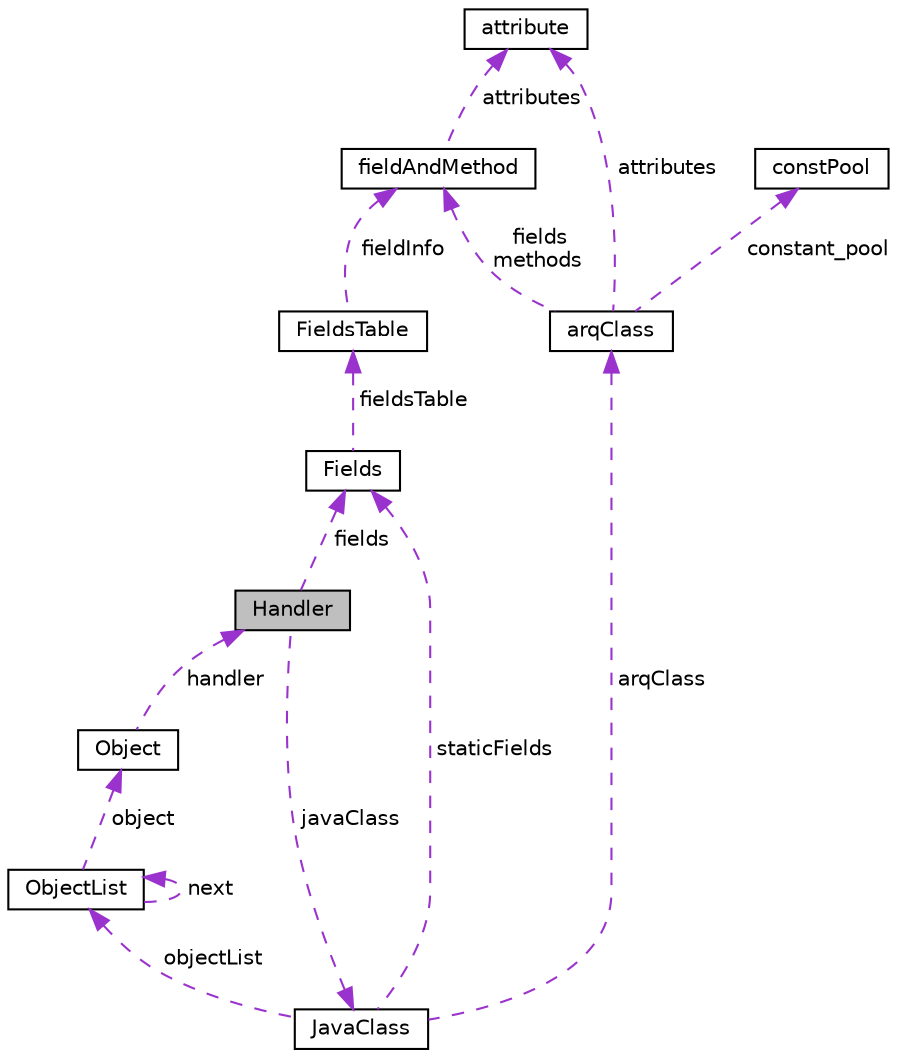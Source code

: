 digraph "Handler"
{
  edge [fontname="Helvetica",fontsize="10",labelfontname="Helvetica",labelfontsize="10"];
  node [fontname="Helvetica",fontsize="10",shape=record];
  Node1 [label="Handler",height=0.2,width=0.4,color="black", fillcolor="grey75", style="filled", fontcolor="black"];
  Node2 -> Node1 [dir="back",color="darkorchid3",fontsize="10",style="dashed",label=" javaClass" ,fontname="Helvetica"];
  Node2 [label="JavaClass",height=0.2,width=0.4,color="black", fillcolor="white", style="filled",URL="$struct_java_class.html",tooltip="Estrutura da JavaClass. "];
  Node3 -> Node2 [dir="back",color="darkorchid3",fontsize="10",style="dashed",label=" staticFields" ,fontname="Helvetica"];
  Node3 [label="Fields",height=0.2,width=0.4,color="black", fillcolor="white", style="filled",URL="$struct_fields.html",tooltip="Estrutura da FieldsTable. "];
  Node4 -> Node3 [dir="back",color="darkorchid3",fontsize="10",style="dashed",label=" fieldsTable" ,fontname="Helvetica"];
  Node4 [label="FieldsTable",height=0.2,width=0.4,color="black", fillcolor="white", style="filled",URL="$struct_fields_table.html",tooltip="Estrutura da FieldsTable. "];
  Node5 -> Node4 [dir="back",color="darkorchid3",fontsize="10",style="dashed",label=" fieldInfo" ,fontname="Helvetica"];
  Node5 [label="fieldAndMethod",height=0.2,width=0.4,color="black", fillcolor="white", style="filled",URL="$structfield_and_method.html",tooltip="Estrutura de Campos e Metodos. "];
  Node6 -> Node5 [dir="back",color="darkorchid3",fontsize="10",style="dashed",label=" attributes" ,fontname="Helvetica"];
  Node6 [label="attribute",height=0.2,width=0.4,color="black", fillcolor="white", style="filled",URL="$structattribute.html",tooltip="Estrutura de Atributos. "];
  Node7 -> Node2 [dir="back",color="darkorchid3",fontsize="10",style="dashed",label=" arqClass" ,fontname="Helvetica"];
  Node7 [label="arqClass",height=0.2,width=0.4,color="black", fillcolor="white", style="filled",URL="$structarq_class.html",tooltip="um metodo. "];
  Node5 -> Node7 [dir="back",color="darkorchid3",fontsize="10",style="dashed",label=" fields\nmethods" ,fontname="Helvetica"];
  Node6 -> Node7 [dir="back",color="darkorchid3",fontsize="10",style="dashed",label=" attributes" ,fontname="Helvetica"];
  Node8 -> Node7 [dir="back",color="darkorchid3",fontsize="10",style="dashed",label=" constant_pool" ,fontname="Helvetica"];
  Node8 [label="constPool",height=0.2,width=0.4,color="black", fillcolor="white", style="filled",URL="$structconst_pool.html",tooltip="Estrutura do Pool de Constantes. "];
  Node9 -> Node2 [dir="back",color="darkorchid3",fontsize="10",style="dashed",label=" objectList" ,fontname="Helvetica"];
  Node9 [label="ObjectList",height=0.2,width=0.4,color="black", fillcolor="white", style="filled",URL="$struct_object_list.html",tooltip="Estrutura da ObjectList. "];
  Node9 -> Node9 [dir="back",color="darkorchid3",fontsize="10",style="dashed",label=" next" ,fontname="Helvetica"];
  Node10 -> Node9 [dir="back",color="darkorchid3",fontsize="10",style="dashed",label=" object" ,fontname="Helvetica"];
  Node10 [label="Object",height=0.2,width=0.4,color="black", fillcolor="white", style="filled",URL="$struct_object.html",tooltip="Estrutura do Object. "];
  Node1 -> Node10 [dir="back",color="darkorchid3",fontsize="10",style="dashed",label=" handler" ,fontname="Helvetica"];
  Node3 -> Node1 [dir="back",color="darkorchid3",fontsize="10",style="dashed",label=" fields" ,fontname="Helvetica"];
}
